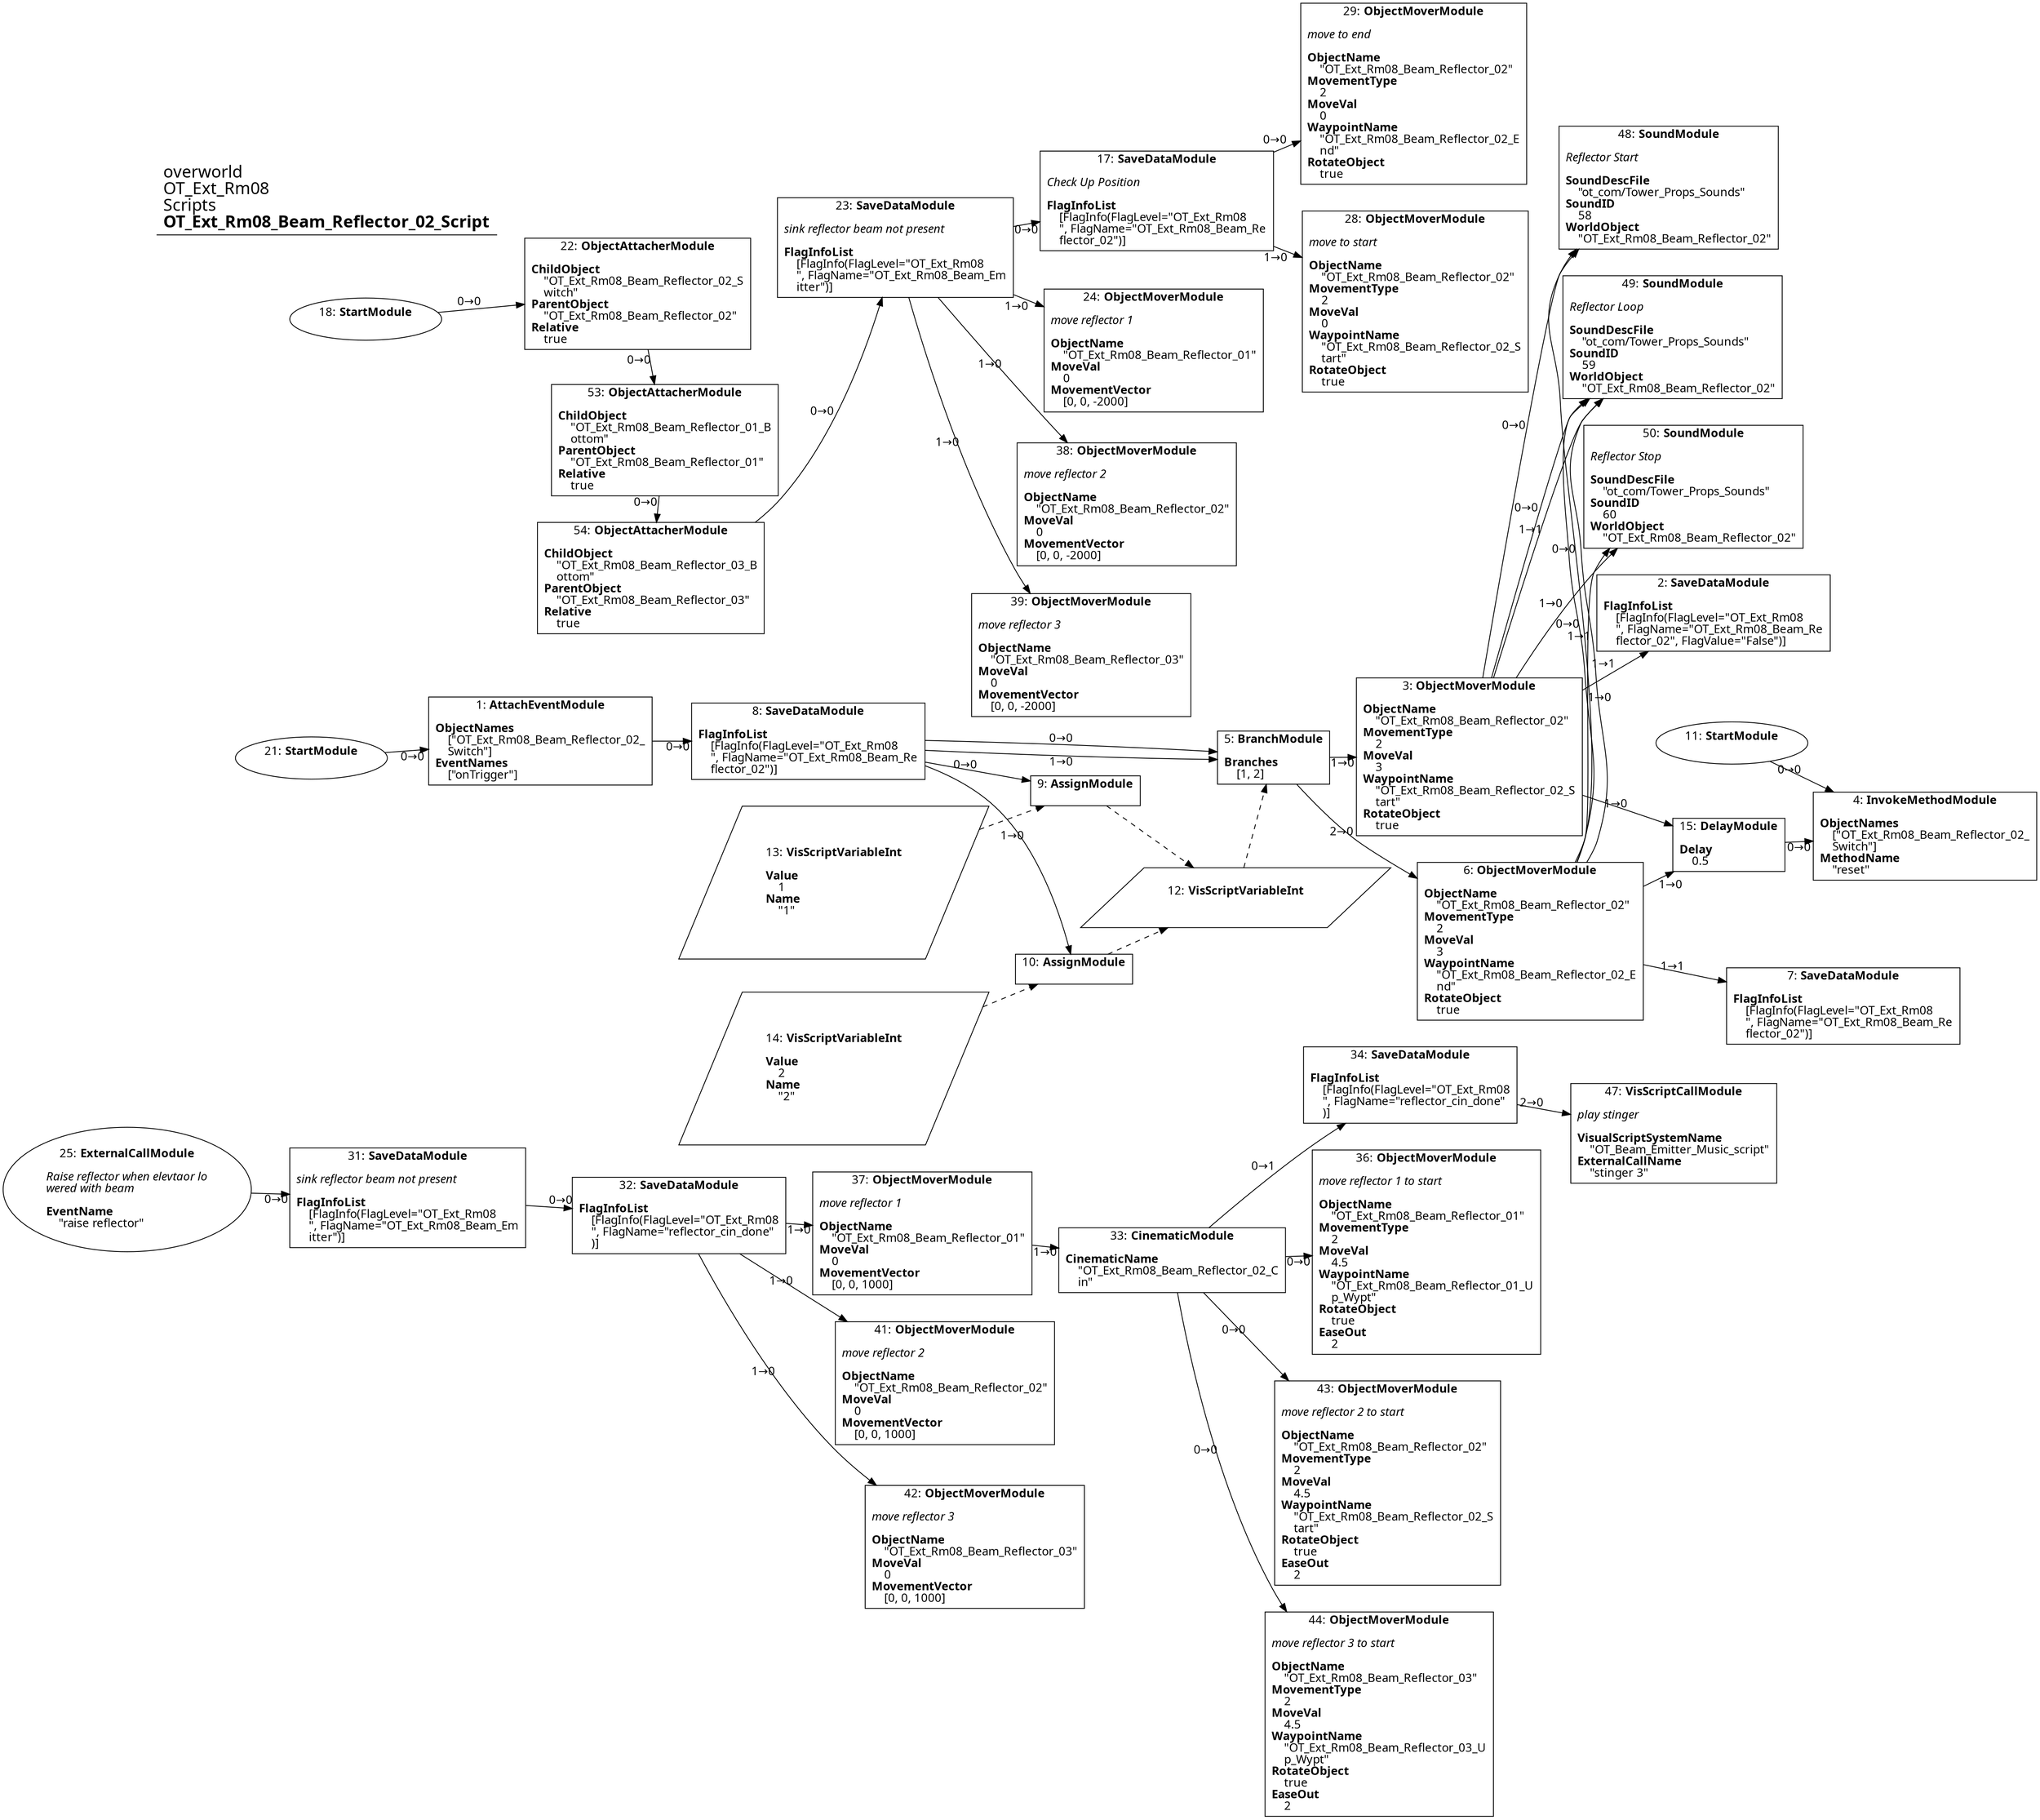 digraph {
    layout = fdp;
    overlap = prism;
    sep = "+16";
    splines = spline;

    node [ shape = box ];

    graph [ fontname = "Segoe UI" ];
    node [ fontname = "Segoe UI" ];
    edge [ fontname = "Segoe UI" ];

    1 [ label = <1: <b>AttachEventModule</b><br/><br/><b>ObjectNames</b><br align="left"/>    [&quot;OT_Ext_Rm08_Beam_Reflector_02_<br align="left"/>    Switch&quot;]<br align="left"/><b>EventNames</b><br align="left"/>    [&quot;onTrigger&quot;]<br align="left"/>> ];
    1 [ pos = "0.298,-0.21900001!" ];
    1 -> 8 [ label = "0→0" ];

    2 [ label = <2: <b>SaveDataModule</b><br/><br/><b>FlagInfoList</b><br align="left"/>    [FlagInfo(FlagLevel=&quot;OT_Ext_Rm08<br align="left"/>    &quot;, FlagName=&quot;OT_Ext_Rm08_Beam_Re<br align="left"/>    flector_02&quot;, FlagValue=&quot;False&quot;)]<br align="left"/>> ];
    2 [ pos = "1.8790001,-0.07!" ];

    3 [ label = <3: <b>ObjectMoverModule</b><br/><br/><b>ObjectName</b><br align="left"/>    &quot;OT_Ext_Rm08_Beam_Reflector_02&quot;<br align="left"/><b>MovementType</b><br align="left"/>    2<br align="left"/><b>MoveVal</b><br align="left"/>    3<br align="left"/><b>WaypointName</b><br align="left"/>    &quot;OT_Ext_Rm08_Beam_Reflector_02_S<br align="left"/>    tart&quot;<br align="left"/><b>RotateObject</b><br align="left"/>    true<br align="left"/>> ];
    3 [ pos = "1.588,-0.246!" ];
    3 -> 2 [ label = "1→1" ];
    3 -> 15 [ label = "1→0" ];
    3 -> 48 [ label = "0→0" ];
    3 -> 49 [ label = "0→0" ];
    3 -> 49 [ label = "1→1" ];
    3 -> 50 [ label = "1→0" ];

    4 [ label = <4: <b>InvokeMethodModule</b><br/><br/><b>ObjectNames</b><br align="left"/>    [&quot;OT_Ext_Rm08_Beam_Reflector_02_<br align="left"/>    Switch&quot;]<br align="left"/><b>MethodName</b><br align="left"/>    &quot;reset&quot;<br align="left"/>> ];
    4 [ pos = "2.1680002,-0.342!" ];

    5 [ label = <5: <b>BranchModule</b><br/><br/><b>Branches</b><br align="left"/>    [1, 2]<br align="left"/>> ];
    5 [ pos = "1.2670001,-0.223!" ];
    5 -> 3 [ label = "1→0" ];
    5 -> 6 [ label = "2→0" ];
    12 -> 5 [ style = dashed ];

    6 [ label = <6: <b>ObjectMoverModule</b><br/><br/><b>ObjectName</b><br align="left"/>    &quot;OT_Ext_Rm08_Beam_Reflector_02&quot;<br align="left"/><b>MovementType</b><br align="left"/>    2<br align="left"/><b>MoveVal</b><br align="left"/>    3<br align="left"/><b>WaypointName</b><br align="left"/>    &quot;OT_Ext_Rm08_Beam_Reflector_02_E<br align="left"/>    nd&quot;<br align="left"/><b>RotateObject</b><br align="left"/>    true<br align="left"/>> ];
    6 [ pos = "1.588,-0.42700002!" ];
    6 -> 7 [ label = "1→1" ];
    6 -> 15 [ label = "1→0" ];
    6 -> 48 [ label = "0→0" ];
    6 -> 49 [ label = "0→0" ];
    6 -> 49 [ label = "1→1" ];
    6 -> 50 [ label = "1→0" ];

    7 [ label = <7: <b>SaveDataModule</b><br/><br/><b>FlagInfoList</b><br align="left"/>    [FlagInfo(FlagLevel=&quot;OT_Ext_Rm08<br align="left"/>    &quot;, FlagName=&quot;OT_Ext_Rm08_Beam_Re<br align="left"/>    flector_02&quot;)]<br align="left"/>> ];
    7 [ pos = "1.8900001,-0.597!" ];

    8 [ label = <8: <b>SaveDataModule</b><br/><br/><b>FlagInfoList</b><br align="left"/>    [FlagInfo(FlagLevel=&quot;OT_Ext_Rm08<br align="left"/>    &quot;, FlagName=&quot;OT_Ext_Rm08_Beam_Re<br align="left"/>    flector_02&quot;)]<br align="left"/>> ];
    8 [ pos = "0.632,-0.21900001!" ];
    8 -> 9 [ label = "0→0" ];
    8 -> 10 [ label = "1→0" ];
    8 -> 5 [ label = "0→0" ];
    8 -> 5 [ label = "1→0" ];

    9 [ label = <9: <b>AssignModule</b><br/><br/>> ];
    9 [ pos = "0.957,-0.372!" ];
    9 -> 12 [ style = dashed ];
    13 -> 9 [ style = dashed ];

    10 [ label = <10: <b>AssignModule</b><br/><br/>> ];
    10 [ pos = "0.95500004,-0.54800004!" ];
    10 -> 12 [ style = dashed ];
    14 -> 10 [ style = dashed ];

    11 [ label = <11: <b>StartModule</b><br/><br/>> ];
    11 [ shape = oval ]
    11 [ pos = "1.927,-0.23200001!" ];
    11 -> 4 [ label = "0→0" ];

    12 [ label = <12: <b>VisScriptVariableInt</b><br/><br/>> ];
    12 [ shape = parallelogram ]
    12 [ pos = "1.148,-0.469!" ];

    13 [ label = <13: <b>VisScriptVariableInt</b><br/><br/><b>Value</b><br align="left"/>    1<br align="left"/><b>Name</b><br align="left"/>    &quot;1&quot;<br align="left"/>> ];
    13 [ shape = parallelogram ]
    13 [ pos = "0.772,-0.469!" ];

    14 [ label = <14: <b>VisScriptVariableInt</b><br/><br/><b>Value</b><br align="left"/>    2<br align="left"/><b>Name</b><br align="left"/>    &quot;2&quot;<br align="left"/>> ];
    14 [ shape = parallelogram ]
    14 [ pos = "0.776,-0.64500004!" ];

    15 [ label = <15: <b>DelayModule</b><br/><br/><b>Delay</b><br align="left"/>    0.5<br align="left"/>> ];
    15 [ pos = "1.889,-0.342!" ];
    15 -> 4 [ label = "0→0" ];

    17 [ label = <17: <b>SaveDataModule</b><br/><br/><i>Check Up Position<br align="left"/></i><br align="left"/><b>FlagInfoList</b><br align="left"/>    [FlagInfo(FlagLevel=&quot;OT_Ext_Rm08<br align="left"/>    &quot;, FlagName=&quot;OT_Ext_Rm08_Beam_Re<br align="left"/>    flector_02&quot;)]<br align="left"/>> ];
    17 [ pos = "0.83300006,0.51000005!" ];
    17 -> 29 [ label = "0→0" ];
    17 -> 28 [ label = "1→0" ];

    18 [ label = <18: <b>StartModule</b><br/><br/>> ];
    18 [ shape = oval ]
    18 [ pos = "0.006,0.51000005!" ];
    18 -> 22 [ label = "0→0" ];

    21 [ label = <21: <b>StartModule</b><br/><br/>> ];
    21 [ shape = oval ]
    21 [ pos = "0.010000001,-0.21900001!" ];
    21 -> 1 [ label = "0→0" ];

    22 [ label = <22: <b>ObjectAttacherModule</b><br/><br/><b>ChildObject</b><br align="left"/>    &quot;OT_Ext_Rm08_Beam_Reflector_02_S<br align="left"/>    witch&quot;<br align="left"/><b>ParentObject</b><br align="left"/>    &quot;OT_Ext_Rm08_Beam_Reflector_02&quot;<br align="left"/><b>Relative</b><br align="left"/>    true<br align="left"/>> ];
    22 [ pos = "0.24100001,0.51000005!" ];
    22 -> 53 [ label = "0→0" ];

    23 [ label = <23: <b>SaveDataModule</b><br/><br/><i>sink reflector beam not present<br align="left"/></i><br align="left"/><b>FlagInfoList</b><br align="left"/>    [FlagInfo(FlagLevel=&quot;OT_Ext_Rm08<br align="left"/>    &quot;, FlagName=&quot;OT_Ext_Rm08_Beam_Em<br align="left"/>    itter&quot;)]<br align="left"/>> ];
    23 [ pos = "0.53900003,0.51000005!" ];
    23 -> 24 [ label = "1→0" ];
    23 -> 17 [ label = "0→0" ];
    23 -> 38 [ label = "1→0" ];
    23 -> 39 [ label = "1→0" ];

    24 [ label = <24: <b>ObjectMoverModule</b><br/><br/><i>move reflector 1<br align="left"/></i><br align="left"/><b>ObjectName</b><br align="left"/>    &quot;OT_Ext_Rm08_Beam_Reflector_01&quot;<br align="left"/><b>MoveVal</b><br align="left"/>    0<br align="left"/><b>MovementVector</b><br align="left"/>    [0, 0, -2000]<br align="left"/>> ];
    24 [ pos = "0.83400005,0.344!" ];

    25 [ label = <25: <b>ExternalCallModule</b><br/><br/><i>Raise reflector when elevtaor lo<br align="left"/>wered with beam<br align="left"/></i><br align="left"/><b>EventName</b><br align="left"/>    &quot;raise reflector&quot;<br align="left"/>> ];
    25 [ shape = oval ]
    25 [ pos = "0.014,-1.0580001!" ];
    25 -> 31 [ label = "0→0" ];

    28 [ label = <28: <b>ObjectMoverModule</b><br/><br/><i>move to start<br align="left"/></i><br align="left"/><b>ObjectName</b><br align="left"/>    &quot;OT_Ext_Rm08_Beam_Reflector_02&quot;<br align="left"/><b>MovementType</b><br align="left"/>    2<br align="left"/><b>MoveVal</b><br align="left"/>    0<br align="left"/><b>WaypointName</b><br align="left"/>    &quot;OT_Ext_Rm08_Beam_Reflector_02_S<br align="left"/>    tart&quot;<br align="left"/><b>RotateObject</b><br align="left"/>    true<br align="left"/>> ];
    28 [ pos = "1.08,0.397!" ];

    29 [ label = <29: <b>ObjectMoverModule</b><br/><br/><i>move to end<br align="left"/></i><br align="left"/><b>ObjectName</b><br align="left"/>    &quot;OT_Ext_Rm08_Beam_Reflector_02&quot;<br align="left"/><b>MovementType</b><br align="left"/>    2<br align="left"/><b>MoveVal</b><br align="left"/>    0<br align="left"/><b>WaypointName</b><br align="left"/>    &quot;OT_Ext_Rm08_Beam_Reflector_02_E<br align="left"/>    nd&quot;<br align="left"/><b>RotateObject</b><br align="left"/>    true<br align="left"/>> ];
    29 [ pos = "1.082,0.60300004!" ];

    31 [ label = <31: <b>SaveDataModule</b><br/><br/><i>sink reflector beam not present<br align="left"/></i><br align="left"/><b>FlagInfoList</b><br align="left"/>    [FlagInfo(FlagLevel=&quot;OT_Ext_Rm08<br align="left"/>    &quot;, FlagName=&quot;OT_Ext_Rm08_Beam_Em<br align="left"/>    itter&quot;)]<br align="left"/>> ];
    31 [ pos = "0.337,-1.0580001!" ];
    31 -> 32 [ label = "0→0" ];

    32 [ label = <32: <b>SaveDataModule</b><br/><br/><b>FlagInfoList</b><br align="left"/>    [FlagInfo(FlagLevel=&quot;OT_Ext_Rm08<br align="left"/>    &quot;, FlagName=&quot;reflector_cin_done&quot;<br align="left"/>    )]<br align="left"/>> ];
    32 [ pos = "0.606,-1.0580001!" ];
    32 -> 37 [ label = "1→0" ];
    32 -> 41 [ label = "1→0" ];
    32 -> 42 [ label = "1→0" ];

    33 [ label = <33: <b>CinematicModule</b><br/><br/><b>CinematicName</b><br align="left"/>    &quot;OT_Ext_Rm08_Beam_Reflector_02_C<br align="left"/>    in&quot;<br align="left"/>> ];
    33 [ pos = "1.092,-1.1040001!" ];
    33 -> 36 [ label = "0→0" ];
    33 -> 34 [ label = "0→1" ];
    33 -> 43 [ label = "0→0" ];
    33 -> 44 [ label = "0→0" ];

    34 [ label = <34: <b>SaveDataModule</b><br/><br/><b>FlagInfoList</b><br align="left"/>    [FlagInfo(FlagLevel=&quot;OT_Ext_Rm08<br align="left"/>    &quot;, FlagName=&quot;reflector_cin_done&quot;<br align="left"/>    )]<br align="left"/>> ];
    34 [ pos = "1.3310001,-0.94000006!" ];
    34 -> 47 [ label = "2→0" ];

    36 [ label = <36: <b>ObjectMoverModule</b><br/><br/><i>move reflector 1 to start<br align="left"/></i><br align="left"/><b>ObjectName</b><br align="left"/>    &quot;OT_Ext_Rm08_Beam_Reflector_01&quot;<br align="left"/><b>MovementType</b><br align="left"/>    2<br align="left"/><b>MoveVal</b><br align="left"/>    4.5<br align="left"/><b>WaypointName</b><br align="left"/>    &quot;OT_Ext_Rm08_Beam_Reflector_01_U<br align="left"/>    p_Wypt&quot;<br align="left"/><b>RotateObject</b><br align="left"/>    true<br align="left"/><b>EaseOut</b><br align="left"/>    2<br align="left"/>> ];
    36 [ pos = "1.3340001,-1.1040001!" ];

    37 [ label = <37: <b>ObjectMoverModule</b><br/><br/><i>move reflector 1<br align="left"/></i><br align="left"/><b>ObjectName</b><br align="left"/>    &quot;OT_Ext_Rm08_Beam_Reflector_01&quot;<br align="left"/><b>MoveVal</b><br align="left"/>    0<br align="left"/><b>MovementVector</b><br align="left"/>    [0, 0, 1000]<br align="left"/>> ];
    37 [ pos = "0.88500005,-1.0810001!" ];
    37 -> 33 [ label = "1→0" ];

    38 [ label = <38: <b>ObjectMoverModule</b><br/><br/><i>move reflector 2<br align="left"/></i><br align="left"/><b>ObjectName</b><br align="left"/>    &quot;OT_Ext_Rm08_Beam_Reflector_02&quot;<br align="left"/><b>MoveVal</b><br align="left"/>    0<br align="left"/><b>MovementVector</b><br align="left"/>    [0, 0, -2000]<br align="left"/>> ];
    38 [ pos = "0.83400005,0.17300001!" ];

    39 [ label = <39: <b>ObjectMoverModule</b><br/><br/><i>move reflector 3<br align="left"/></i><br align="left"/><b>ObjectName</b><br align="left"/>    &quot;OT_Ext_Rm08_Beam_Reflector_03&quot;<br align="left"/><b>MoveVal</b><br align="left"/>    0<br align="left"/><b>MovementVector</b><br align="left"/>    [0, 0, -2000]<br align="left"/>> ];
    39 [ pos = "0.83800006,0.004!" ];

    41 [ label = <41: <b>ObjectMoverModule</b><br/><br/><i>move reflector 2<br align="left"/></i><br align="left"/><b>ObjectName</b><br align="left"/>    &quot;OT_Ext_Rm08_Beam_Reflector_02&quot;<br align="left"/><b>MoveVal</b><br align="left"/>    0<br align="left"/><b>MovementVector</b><br align="left"/>    [0, 0, 1000]<br align="left"/>> ];
    41 [ pos = "0.88600004,-1.2590001!" ];

    42 [ label = <42: <b>ObjectMoverModule</b><br/><br/><i>move reflector 3<br align="left"/></i><br align="left"/><b>ObjectName</b><br align="left"/>    &quot;OT_Ext_Rm08_Beam_Reflector_03&quot;<br align="left"/><b>MoveVal</b><br align="left"/>    0<br align="left"/><b>MovementVector</b><br align="left"/>    [0, 0, 1000]<br align="left"/>> ];
    42 [ pos = "0.887,-1.4490001!" ];

    43 [ label = <43: <b>ObjectMoverModule</b><br/><br/><i>move reflector 2 to start<br align="left"/></i><br align="left"/><b>ObjectName</b><br align="left"/>    &quot;OT_Ext_Rm08_Beam_Reflector_02&quot;<br align="left"/><b>MovementType</b><br align="left"/>    2<br align="left"/><b>MoveVal</b><br align="left"/>    4.5<br align="left"/><b>WaypointName</b><br align="left"/>    &quot;OT_Ext_Rm08_Beam_Reflector_02_S<br align="left"/>    tart&quot;<br align="left"/><b>RotateObject</b><br align="left"/>    true<br align="left"/><b>EaseOut</b><br align="left"/>    2<br align="left"/>> ];
    43 [ pos = "1.335,-1.2930001!" ];

    44 [ label = <44: <b>ObjectMoverModule</b><br/><br/><i>move reflector 3 to start<br align="left"/></i><br align="left"/><b>ObjectName</b><br align="left"/>    &quot;OT_Ext_Rm08_Beam_Reflector_03&quot;<br align="left"/><b>MovementType</b><br align="left"/>    2<br align="left"/><b>MoveVal</b><br align="left"/>    4.5<br align="left"/><b>WaypointName</b><br align="left"/>    &quot;OT_Ext_Rm08_Beam_Reflector_03_U<br align="left"/>    p_Wypt&quot;<br align="left"/><b>RotateObject</b><br align="left"/>    true<br align="left"/><b>EaseOut</b><br align="left"/>    2<br align="left"/>> ];
    44 [ pos = "1.335,-1.4860001!" ];

    47 [ label = <47: <b>VisScriptCallModule</b><br/><br/><i>play stinger<br align="left"/></i><br align="left"/><b>VisualScriptSystemName</b><br align="left"/>    &quot;OT_Beam_Emitter_Music_script&quot;<br align="left"/><b>ExternalCallName</b><br align="left"/>    &quot;stinger 3&quot;<br align="left"/>> ];
    47 [ pos = "1.577,-1.008!" ];

    48 [ label = <48: <b>SoundModule</b><br/><br/><i>Reflector Start<br align="left"/></i><br align="left"/><b>SoundDescFile</b><br align="left"/>    &quot;ot_com/Tower_Props_Sounds&quot;<br align="left"/><b>SoundID</b><br align="left"/>    58<br align="left"/><b>WorldObject</b><br align="left"/>    &quot;OT_Ext_Rm08_Beam_Reflector_02&quot;<br align="left"/>> ];
    48 [ pos = "1.866,0.39000002!" ];

    49 [ label = <49: <b>SoundModule</b><br/><br/><i>Reflector Loop<br align="left"/></i><br align="left"/><b>SoundDescFile</b><br align="left"/>    &quot;ot_com/Tower_Props_Sounds&quot;<br align="left"/><b>SoundID</b><br align="left"/>    59<br align="left"/><b>WorldObject</b><br align="left"/>    &quot;OT_Ext_Rm08_Beam_Reflector_02&quot;<br align="left"/>> ];
    49 [ pos = "1.8670001,0.24100001!" ];

    50 [ label = <50: <b>SoundModule</b><br/><br/><i>Reflector Stop<br align="left"/></i><br align="left"/><b>SoundDescFile</b><br align="left"/>    &quot;ot_com/Tower_Props_Sounds&quot;<br align="left"/><b>SoundID</b><br align="left"/>    60<br align="left"/><b>WorldObject</b><br align="left"/>    &quot;OT_Ext_Rm08_Beam_Reflector_02&quot;<br align="left"/>> ];
    50 [ pos = "1.868,0.091000006!" ];

    53 [ label = <53: <b>ObjectAttacherModule</b><br/><br/><b>ChildObject</b><br align="left"/>    &quot;OT_Ext_Rm08_Beam_Reflector_01_B<br align="left"/>    ottom&quot;<br align="left"/><b>ParentObject</b><br align="left"/>    &quot;OT_Ext_Rm08_Beam_Reflector_01&quot;<br align="left"/><b>Relative</b><br align="left"/>    true<br align="left"/>> ];
    53 [ pos = "0.245,0.409!" ];
    53 -> 54 [ label = "0→0" ];

    54 [ label = <54: <b>ObjectAttacherModule</b><br/><br/><b>ChildObject</b><br align="left"/>    &quot;OT_Ext_Rm08_Beam_Reflector_03_B<br align="left"/>    ottom&quot;<br align="left"/><b>ParentObject</b><br align="left"/>    &quot;OT_Ext_Rm08_Beam_Reflector_03&quot;<br align="left"/><b>Relative</b><br align="left"/>    true<br align="left"/>> ];
    54 [ pos = "0.24400002,0.30900002!" ];
    54 -> 23 [ label = "0→0" ];

    title [ pos = "0.0050000004,0.60400003!" ];
    title [ shape = underline ];
    title [ label = <<font point-size="20">overworld<br align="left"/>OT_Ext_Rm08<br align="left"/>Scripts<br align="left"/><b>OT_Ext_Rm08_Beam_Reflector_02_Script</b><br align="left"/></font>> ];
}
